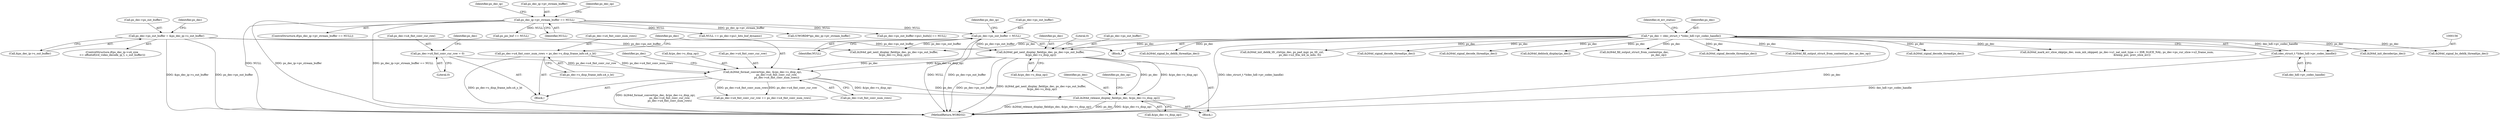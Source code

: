 digraph "0_Android_7109ce3f8f90a28ca9f0ee6e14f6ac5e414c62cf@pointer" {
"1000769" [label="(Call,ih264d_release_display_field(ps_dec, &(ps_dec->s_disp_op)))"];
"1000713" [label="(Call,ih264d_get_next_display_field(ps_dec, ps_dec->ps_out_buffer,\n &(ps_dec->s_disp_op)))"];
"1000153" [label="(Call,* ps_dec = (dec_struct_t *)(dec_hdl->pv_codec_handle))"];
"1000155" [label="(Call,(dec_struct_t *)(dec_hdl->pv_codec_handle))"];
"1000311" [label="(Call,ps_dec->ps_out_buffer = NULL)"];
"1000260" [label="(Call,ps_dec_ip->pv_stream_buffer == NULL)"];
"1000324" [label="(Call,ps_dec->ps_out_buffer = &ps_dec_ip->s_out_buffer)"];
"1000745" [label="(Call,ih264d_format_convert(ps_dec, &(ps_dec->s_disp_op),\n                                  ps_dec->u4_fmt_conv_cur_row,\n                                  ps_dec->u4_fmt_conv_num_rows))"];
"1000731" [label="(Call,ps_dec->u4_fmt_conv_cur_row = 0)"];
"1000736" [label="(Call,ps_dec->u4_fmt_conv_num_rows = ps_dec->s_disp_frame_info.u4_y_ht)"];
"1000153" [label="(Call,* ps_dec = (dec_struct_t *)(dec_hdl->pv_codec_handle))"];
"1000712" [label="(Block,)"];
"1001253" [label="(Call,ih264d_fill_output_struct_from_context(ps_dec,\n                                                           ps_dec_op))"];
"1000746" [label="(Identifier,ps_dec)"];
"1000759" [label="(Identifier,ps_dec)"];
"1001189" [label="(Call,ih264d_signal_decode_thread(ps_dec))"];
"1000736" [label="(Call,ps_dec->u4_fmt_conv_num_rows = ps_dec->s_disp_frame_info.u4_y_ht)"];
"1000315" [label="(Identifier,NULL)"];
"1000324" [label="(Call,ps_dec->ps_out_buffer = &ps_dec_ip->s_out_buffer)"];
"1000754" [label="(Call,ps_dec->u4_fmt_conv_num_rows)"];
"1000769" [label="(Call,ih264d_release_display_field(ps_dec, &(ps_dec->s_disp_op)))"];
"1000714" [label="(Identifier,ps_dec)"];
"1000311" [label="(Call,ps_dec->ps_out_buffer = NULL)"];
"1000157" [label="(Call,dec_hdl->pv_codec_handle)"];
"1002040" [label="(Call,ih264d_fill_output_struct_from_context(ps_dec, ps_dec_op))"];
"1000747" [label="(Call,&(ps_dec->s_disp_op))"];
"1000406" [label="(Call,ps_dec->ps_out_buffer->pu1_bufs[i] == NULL)"];
"1000770" [label="(Identifier,ps_dec)"];
"1000319" [label="(Identifier,ps_dec_ip)"];
"1000771" [label="(Call,&(ps_dec->s_disp_op))"];
"1000283" [label="(Identifier,ps_dec_ip)"];
"1000718" [label="(Call,&(ps_dec->s_disp_op))"];
"1001712" [label="(Call,ih264d_signal_decode_thread(ps_dec))"];
"1000151" [label="(Block,)"];
"1002160" [label="(MethodReturn,WORD32)"];
"1000751" [label="(Call,ps_dec->u4_fmt_conv_cur_row)"];
"1002012" [label="(Call,ih264d_get_next_display_field(ps_dec, ps_dec->ps_out_buffer,\n &(ps_dec->s_disp_op)))"];
"1001541" [label="(Call,ih264d_mark_err_slice_skip(ps_dec, num_mb_skipped, ps_dec->u1_nal_unit_type == IDR_SLICE_NAL, ps_dec->ps_cur_slice->u2_frame_num,\n                                    &temp_poc, prev_slice_err))"];
"1000260" [label="(Call,ps_dec_ip->pv_stream_buffer == NULL)"];
"1000259" [label="(ControlStructure,if(ps_dec_ip->pv_stream_buffer == NULL))"];
"1000312" [label="(Call,ps_dec->ps_out_buffer)"];
"1000316" [label="(ControlStructure,if(ps_dec_ip->u4_size\n >= offsetof(ivd_video_decode_ip_t, s_out_buffer)))"];
"1000896" [label="(Call,ih264d_init_decoder(ps_dec))"];
"1000623" [label="(Call,ps_pic_buf == NULL)"];
"1000713" [label="(Call,ih264d_get_next_display_field(ps_dec, ps_dec->ps_out_buffer,\n &(ps_dec->s_disp_op)))"];
"1000730" [label="(Block,)"];
"1000155" [label="(Call,(dec_struct_t *)(dec_hdl->pv_codec_handle))"];
"1000264" [label="(Identifier,NULL)"];
"1000731" [label="(Call,ps_dec->u4_fmt_conv_cur_row = 0)"];
"1000325" [label="(Call,ps_dec->ps_out_buffer)"];
"1001998" [label="(Call,ih264d_signal_bs_deblk_thread(ps_dec))"];
"1001000" [label="(Call,NULL == ps_dec->pu1_bits_buf_dynamic)"];
"1001820" [label="(Call,ih264d_signal_bs_deblk_thread(ps_dec))"];
"1000162" [label="(Identifier,i4_err_status)"];
"1001678" [label="(Call,ih264d_init_deblk_tfr_ctxt(ps_dec, ps_pad_mgr, ps_tfr_cxt,\n                                           ps_dec->u2_frm_wd_in_mbs, 0))"];
"1000757" [label="(Call,ps_dec->u4_fmt_conv_cur_row += ps_dec->u4_fmt_conv_num_rows)"];
"1000724" [label="(Literal,0)"];
"1000154" [label="(Identifier,ps_dec)"];
"1000261" [label="(Call,ps_dec_ip->pv_stream_buffer)"];
"1000745" [label="(Call,ih264d_format_convert(ps_dec, &(ps_dec->s_disp_op),\n                                  ps_dec->u4_fmt_conv_cur_row,\n                                  ps_dec->u4_fmt_conv_num_rows))"];
"1000981" [label="(Call,(UWORD8*)ps_dec_ip->pv_stream_buffer)"];
"1000740" [label="(Call,ps_dec->s_disp_frame_info.u4_y_ht)"];
"1001403" [label="(Call,ih264d_signal_decode_thread(ps_dec))"];
"1000735" [label="(Literal,0)"];
"1000738" [label="(Identifier,ps_dec)"];
"1000328" [label="(Call,&ps_dec_ip->s_out_buffer)"];
"1001589" [label="(Call,ih264d_signal_decode_thread(ps_dec))"];
"1001876" [label="(Call,ih264d_deblock_display(ps_dec))"];
"1000737" [label="(Call,ps_dec->u4_fmt_conv_num_rows)"];
"1000777" [label="(Identifier,ps_dec_op)"];
"1000268" [label="(Identifier,ps_dec_op)"];
"1000732" [label="(Call,ps_dec->u4_fmt_conv_cur_row)"];
"1000334" [label="(Identifier,ps_dec)"];
"1000715" [label="(Call,ps_dec->ps_out_buffer)"];
"1000769" -> "1000712"  [label="AST: "];
"1000769" -> "1000771"  [label="CFG: "];
"1000770" -> "1000769"  [label="AST: "];
"1000771" -> "1000769"  [label="AST: "];
"1000777" -> "1000769"  [label="CFG: "];
"1000769" -> "1002160"  [label="DDG: ih264d_release_display_field(ps_dec, &(ps_dec->s_disp_op))"];
"1000769" -> "1002160"  [label="DDG: ps_dec"];
"1000769" -> "1002160"  [label="DDG: &(ps_dec->s_disp_op)"];
"1000713" -> "1000769"  [label="DDG: ps_dec"];
"1000713" -> "1000769"  [label="DDG: &(ps_dec->s_disp_op)"];
"1000745" -> "1000769"  [label="DDG: ps_dec"];
"1000745" -> "1000769"  [label="DDG: &(ps_dec->s_disp_op)"];
"1000713" -> "1000712"  [label="AST: "];
"1000713" -> "1000718"  [label="CFG: "];
"1000714" -> "1000713"  [label="AST: "];
"1000715" -> "1000713"  [label="AST: "];
"1000718" -> "1000713"  [label="AST: "];
"1000724" -> "1000713"  [label="CFG: "];
"1000713" -> "1002160"  [label="DDG: ps_dec->ps_out_buffer"];
"1000713" -> "1002160"  [label="DDG: ih264d_get_next_display_field(ps_dec, ps_dec->ps_out_buffer,\n &(ps_dec->s_disp_op))"];
"1000153" -> "1000713"  [label="DDG: ps_dec"];
"1000311" -> "1000713"  [label="DDG: ps_dec->ps_out_buffer"];
"1000324" -> "1000713"  [label="DDG: ps_dec->ps_out_buffer"];
"1000713" -> "1000745"  [label="DDG: ps_dec"];
"1000713" -> "1000745"  [label="DDG: &(ps_dec->s_disp_op)"];
"1000153" -> "1000151"  [label="AST: "];
"1000153" -> "1000155"  [label="CFG: "];
"1000154" -> "1000153"  [label="AST: "];
"1000155" -> "1000153"  [label="AST: "];
"1000162" -> "1000153"  [label="CFG: "];
"1000153" -> "1002160"  [label="DDG: (dec_struct_t *)(dec_hdl->pv_codec_handle)"];
"1000153" -> "1002160"  [label="DDG: ps_dec"];
"1000155" -> "1000153"  [label="DDG: dec_hdl->pv_codec_handle"];
"1000153" -> "1000896"  [label="DDG: ps_dec"];
"1000153" -> "1001189"  [label="DDG: ps_dec"];
"1000153" -> "1001253"  [label="DDG: ps_dec"];
"1000153" -> "1001403"  [label="DDG: ps_dec"];
"1000153" -> "1001541"  [label="DDG: ps_dec"];
"1000153" -> "1001589"  [label="DDG: ps_dec"];
"1000153" -> "1001678"  [label="DDG: ps_dec"];
"1000153" -> "1001712"  [label="DDG: ps_dec"];
"1000153" -> "1001820"  [label="DDG: ps_dec"];
"1000153" -> "1001876"  [label="DDG: ps_dec"];
"1000153" -> "1001998"  [label="DDG: ps_dec"];
"1000153" -> "1002012"  [label="DDG: ps_dec"];
"1000153" -> "1002040"  [label="DDG: ps_dec"];
"1000155" -> "1000157"  [label="CFG: "];
"1000156" -> "1000155"  [label="AST: "];
"1000157" -> "1000155"  [label="AST: "];
"1000155" -> "1002160"  [label="DDG: dec_hdl->pv_codec_handle"];
"1000311" -> "1000151"  [label="AST: "];
"1000311" -> "1000315"  [label="CFG: "];
"1000312" -> "1000311"  [label="AST: "];
"1000315" -> "1000311"  [label="AST: "];
"1000319" -> "1000311"  [label="CFG: "];
"1000311" -> "1002160"  [label="DDG: ps_dec->ps_out_buffer"];
"1000311" -> "1002160"  [label="DDG: NULL"];
"1000260" -> "1000311"  [label="DDG: NULL"];
"1000311" -> "1002012"  [label="DDG: ps_dec->ps_out_buffer"];
"1000260" -> "1000259"  [label="AST: "];
"1000260" -> "1000264"  [label="CFG: "];
"1000261" -> "1000260"  [label="AST: "];
"1000264" -> "1000260"  [label="AST: "];
"1000268" -> "1000260"  [label="CFG: "];
"1000283" -> "1000260"  [label="CFG: "];
"1000260" -> "1002160"  [label="DDG: ps_dec_ip->pv_stream_buffer == NULL"];
"1000260" -> "1002160"  [label="DDG: NULL"];
"1000260" -> "1002160"  [label="DDG: ps_dec_ip->pv_stream_buffer"];
"1000260" -> "1000406"  [label="DDG: NULL"];
"1000260" -> "1000623"  [label="DDG: NULL"];
"1000260" -> "1000981"  [label="DDG: ps_dec_ip->pv_stream_buffer"];
"1000260" -> "1001000"  [label="DDG: NULL"];
"1000324" -> "1000316"  [label="AST: "];
"1000324" -> "1000328"  [label="CFG: "];
"1000325" -> "1000324"  [label="AST: "];
"1000328" -> "1000324"  [label="AST: "];
"1000334" -> "1000324"  [label="CFG: "];
"1000324" -> "1002160"  [label="DDG: &ps_dec_ip->s_out_buffer"];
"1000324" -> "1002160"  [label="DDG: ps_dec->ps_out_buffer"];
"1000324" -> "1002012"  [label="DDG: ps_dec->ps_out_buffer"];
"1000745" -> "1000730"  [label="AST: "];
"1000745" -> "1000754"  [label="CFG: "];
"1000746" -> "1000745"  [label="AST: "];
"1000747" -> "1000745"  [label="AST: "];
"1000751" -> "1000745"  [label="AST: "];
"1000754" -> "1000745"  [label="AST: "];
"1000759" -> "1000745"  [label="CFG: "];
"1000745" -> "1002160"  [label="DDG: ih264d_format_convert(ps_dec, &(ps_dec->s_disp_op),\n                                  ps_dec->u4_fmt_conv_cur_row,\n                                  ps_dec->u4_fmt_conv_num_rows)"];
"1000731" -> "1000745"  [label="DDG: ps_dec->u4_fmt_conv_cur_row"];
"1000736" -> "1000745"  [label="DDG: ps_dec->u4_fmt_conv_num_rows"];
"1000745" -> "1000757"  [label="DDG: ps_dec->u4_fmt_conv_num_rows"];
"1000745" -> "1000757"  [label="DDG: ps_dec->u4_fmt_conv_cur_row"];
"1000731" -> "1000730"  [label="AST: "];
"1000731" -> "1000735"  [label="CFG: "];
"1000732" -> "1000731"  [label="AST: "];
"1000735" -> "1000731"  [label="AST: "];
"1000738" -> "1000731"  [label="CFG: "];
"1000736" -> "1000730"  [label="AST: "];
"1000736" -> "1000740"  [label="CFG: "];
"1000737" -> "1000736"  [label="AST: "];
"1000740" -> "1000736"  [label="AST: "];
"1000746" -> "1000736"  [label="CFG: "];
"1000736" -> "1002160"  [label="DDG: ps_dec->s_disp_frame_info.u4_y_ht"];
}
